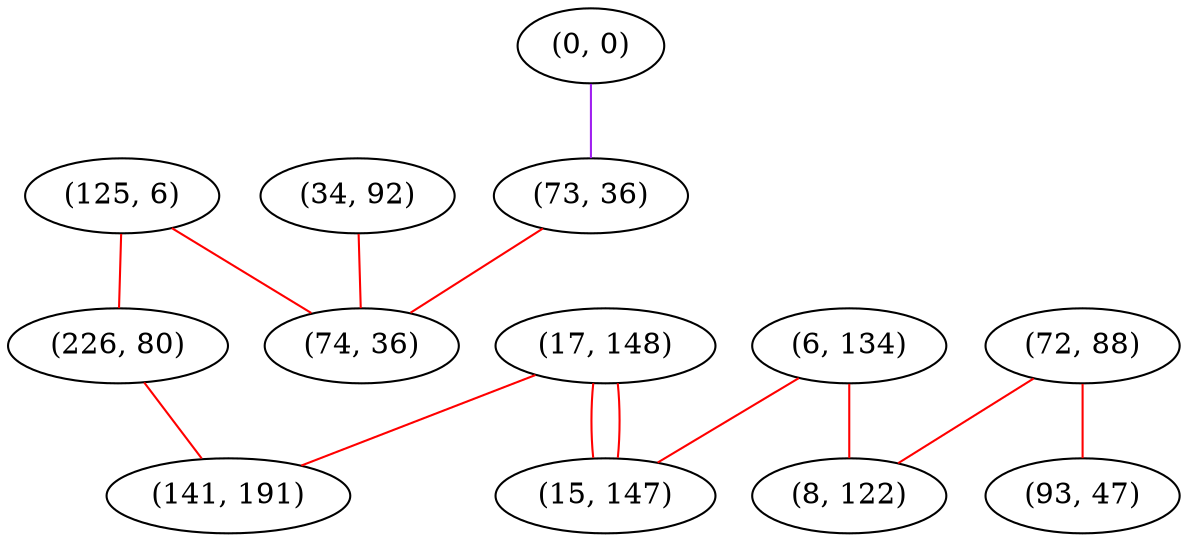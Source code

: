 graph "" {
"(125, 6)";
"(226, 80)";
"(72, 88)";
"(34, 92)";
"(6, 134)";
"(0, 0)";
"(17, 148)";
"(93, 47)";
"(73, 36)";
"(15, 147)";
"(141, 191)";
"(8, 122)";
"(74, 36)";
"(125, 6)" -- "(226, 80)"  [color=red, key=0, weight=1];
"(125, 6)" -- "(74, 36)"  [color=red, key=0, weight=1];
"(226, 80)" -- "(141, 191)"  [color=red, key=0, weight=1];
"(72, 88)" -- "(93, 47)"  [color=red, key=0, weight=1];
"(72, 88)" -- "(8, 122)"  [color=red, key=0, weight=1];
"(34, 92)" -- "(74, 36)"  [color=red, key=0, weight=1];
"(6, 134)" -- "(15, 147)"  [color=red, key=0, weight=1];
"(6, 134)" -- "(8, 122)"  [color=red, key=0, weight=1];
"(0, 0)" -- "(73, 36)"  [color=purple, key=0, weight=4];
"(17, 148)" -- "(15, 147)"  [color=red, key=0, weight=1];
"(17, 148)" -- "(15, 147)"  [color=red, key=1, weight=1];
"(17, 148)" -- "(141, 191)"  [color=red, key=0, weight=1];
"(73, 36)" -- "(74, 36)"  [color=red, key=0, weight=1];
}
